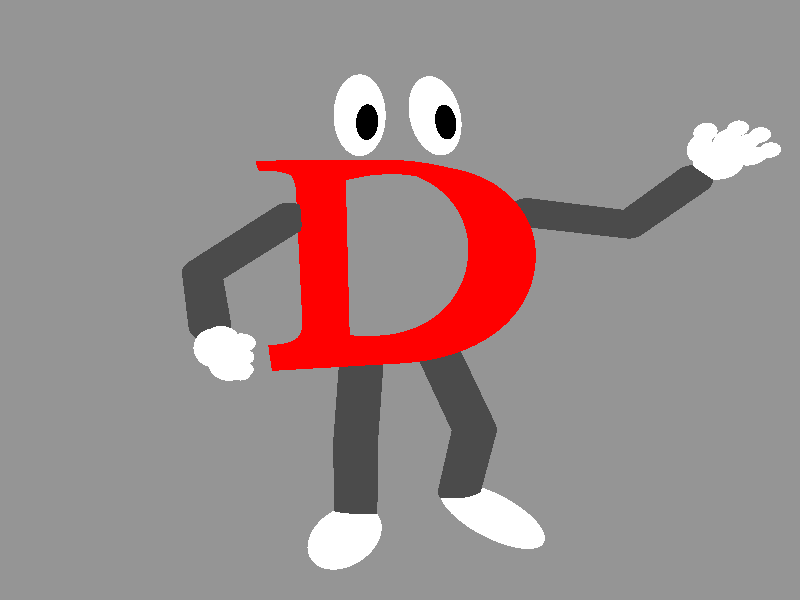 /*
 * Prospective mascot for D?
 */

#include "colors.inc"

#declare amb = 0.5;
#declare metalfin = finish {
	diffuse 0.1
	ambient 0.4
	specular 1
	metallic
	roughness 0.1
};

#declare limb_tex = texture {
	pigment { White*.07 }
	finish {
		diffuse .7
		specular .1
		roughness 1.0
	}
}

#declare hand_tex = texture {
	pigment { White }
	finish { diffuse 0.5 ambient amb }
}

#declare foot_tex = hand_tex;

#declare H = 0.75;
#declare W = 0.75;
#declare waist = -.3;
#declare body_thickness = .2;
#declare body_width = 0.7;

#local arm_rad = 0.05;
#local upper_arm_len = 0.3;
#local forearm_len = 0.25;
#local wrist_width = arm_rad * 1.5;
#local wrist_thickness = arm_rad;

#macro arm(raise_angle, fwd_angle, out_angle, elbow_angle, hand)
union {
	sphere {	// shoulder
		<0,0,0>, arm_rad
	}

	union {		// arm
		cylinder {	// upper arm
			<0, -upper_arm_len, 0>, <0,0,0>, arm_rad
		}

		union {		// lower arm
			sphere {	// elbow
				<0,0,0>, arm_rad
			}

			union {
				cylinder {	// forearm
					<0, -forearm_len+arm_rad/2, 0>, <0,0,0>,
					arm_rad
				}

				sphere {	// wrist
					<0, -forearm_len+arm_rad/2, 0>, arm_rad
				}

				// Hand
				object {
					hand
					translate <0, -forearm_len, 0>
				}

				rotate x*elbow_angle
			}
			translate <0, -upper_arm_len, 0>
		}
		rotate -y*shoulder_out_angle
		rotate x*shoulder_fwd_angle
		rotate z*shoulder_raise_angle
	}
}
#end

#declare palm_rad = arm_rad*1.2;

#macro hand(twist_angle, spread, fingers)
union {
	sphere {
		<0,0,0>, palm_rad
		scale <.75,1,1>
	}

	// Thumb (==fingers[0])
	object {
		fingers[0]

		rotate x*40
		rotate y*30
		translate <-palm_rad*.1, palm_rad*.4, -palm_rad*.8>
	}

	// Fingers
	#local i = 1;
	#while (i < dimension_size(fingers,1))
		//#local ang = (i-2)*45;
		#local ang = i*180/dimension_size(fingers,1) - 90;
		object {
			fingers[i]
			rotate -x*ang*.75
			translate <0, -palm_rad*.9, 0>
			rotate x*ang
		}
		#local i = i+1;
	#end

	rotate -y*twist_angle
	translate <0, -palm_rad, 0>
	texture { hand_tex }
}
#end

#macro digit(len,rad,joint_pos,base_angle,joint_angle)
union {
	sphere {
		<0,-.5,0>, .65
		scale <rad, len*joint_pos, rad>
	}
	sphere {
		<0,-.5,0>, .6
		scale <rad, len*(1-joint_pos), rad>
		rotate -z*joint_angle
		translate <0, -len*joint_pos, 0>
	}
	rotate -z*base_angle
}
#end

#declare thumb_len = 0.13;
#declare thumb_rad = 0.045;
#declare thumb_joint_pos = 0.6;

#macro thumb(base_angle,joint_angle)
	digit(thumb_len, thumb_rad, thumb_joint_pos, base_angle, joint_angle)
#end

#declare finger_len = 0.1;
//#declare finger_len = 0.00001;
#declare finger_rad = 0.04;
#declare finger_joint_pos = 0.6;	// ratio of finger_len

#macro finger(base_angle,joint_angle)
	digit(finger_len, finger_rad, finger_joint_pos, base_angle, joint_angle)
#end

#declare leg_rad = arm_rad*1.2;
#declare thigh_len = 0.3;
#declare lower_leg_len = thigh_len*1;

#macro leg(fwd_angle, out_angle, knee_angle, foot_angle)
union {
	cylinder {	// thigh
		<0,0,0>, <0, -thigh_len, 0>, leg_rad
	}

	union {	
		sphere {	// knee
			<0,0,0>, leg_rad
		}
		cylinder {	// lower leg
			<0,0,0>, <0, -lower_leg_len, 0>, leg_rad
		}
		union {	// foot
			sphere {
				<0,0,0>, leg_rad
				translate <0, 0, -leg_rad*.7>
				scale <1.5, .75, 3>
			}
			texture { foot_tex }
			translate <0, -lower_leg_len, 0>
		}
		rotate -x*knee_angle
		translate <0, -thigh_len, 0>
	}

	rotate x*fwd_angle
	rotate -y*out_angle
}
#end

//#declare eye_y = 0.68;
#declare eye_y = 0.7;
#declare left_eye_pos = <.65*body_width, eye_y, 0>;
#declare right_eye_pos = <.35*body_width, eye_y, 0>;
#declare eye_h = 0.25;
#declare eye_w = eye_h * .5;

#macro eye(v_angle, h_angle)
sphere {
	<0,1,0>/2, 1/2
	pigment {
		gradient -z
		color_map {
			[0.0 Black]
			[0.5 Black]
			[0.5 White]
			[1.0 White]
		}
		scale <1,1,1000>
		translate <0, 0, -.9>/2
	}
	finish {
		ambient amb
		phong .9
	}
	rotate x*v_angle
	rotate y*h_angle
	scale <eye_w, eye_h, eye_w>
}
#end

union {
	// Eyes
	object {	// left eye
		eye(-10,-10)
		rotate z*10
		translate left_eye_pos
	}
	object {	// right eye
		eye(-10,-10)
		rotate -z*1
		translate right_eye_pos
	}

	// Body (bo-D ?)
	text {
		ttf "timrom.ttf" "D" body_thickness 0
		pigment { Red }
		finish { metalfin }
		translate <0, 0, -body_thickness/2>
	}

	// Arms
	#local shoulder_y = 0.5;
	#local left_shoulder_x = body_width - 0.01;
	#local right_shoulder_x = 0.07;
	union {
		object {	// left arm
			#local shoulder_raise_angle = 80;
			#local shoulder_fwd_angle = 0;
			#local shoulder_out_angle = 60;
			#local elbow_angle = 70;
			#local wrist_twist = 30;

			#declare thumb1 = object { thumb(0,20) }
			#declare fing1 = object { finger(20,20) }

			#local fingers = array[4] {
				thumb1, fing1, fing1, fing1
			};

			arm(shoulder_raise_angle, shoulder_fwd_angle,
				shoulder_out_angle, elbow_angle,
				hand(wrist_twist, 0, fingers))

			translate <left_shoulder_x, shoulder_y, 0>
		}
		object {	// right arm
			#local shoulder_raise_angle = 50;
			#local shoulder_fwd_angle = -10;
			#local shoulder_out_angle = -30;
			#local elbow_angle = 80;
			#local wrist_twist = 45;

			#declare thumb1 = object { thumb(0,70) }
			#declare fing1 = object { finger(45,80) }
			#declare fingers = array[4] {
				thumb1,
				fing1,
				fing1,
				fing1
			};

			arm(shoulder_raise_angle, shoulder_fwd_angle,
				shoulder_out_angle, elbow_angle,
				hand(wrist_twist, 0, fingers))

			scale <-1,1,1>	// right arm = mirror image of left arm
			translate <right_shoulder_x, shoulder_y, 0>
		}

		texture { limb_tex }
	}

	// Legs
	#local hip_y = 0;
	#local left_leg_pos = <.65*body_width, hip_y, 0>;
	#local right_leg_pos = <.35*body_width, hip_y, 0>;
	union {
		object {	// left leg
			#local fwd_angle = 30;
			#local out_angle = 30;
			#local knee_angle = 40;
			#local foot_angle = 0;
			leg(fwd_angle, out_angle, knee_angle, foot_angle)

			translate left_leg_pos
		}

		object {	// right leg
			#local fwd_angle = 20;
			#local out_angle = 20;
			#local knee_angle = 15;
			#local foot_angle = 0;
			leg(fwd_angle, out_angle, knee_angle, foot_angle)

			scale <-1,1,1>	// right leg = mirror image of left leg
			translate right_leg_pos
		}
		texture { limb_tex }
	}

	translate <-body_width/2, waist, 0>
}

#local ruler = 0;
#if (ruler)
	union {
		cylinder {
			<0,0,0>, <0,H,0>, H/75
			pigment { Yellow }
			finish { metalfin }
		}

		cylinder {
			#local mark_h = 0.68;
			<0, mark_h, 0>, <0, mark_h - H/150, 0>, H/20
			pigment { Yellow }
			finish { metalfin }
		}

		cylinder {
			#local mark_h = 0.5;
			<0, mark_h, 0>, <0, mark_h - H/150, 0>, H/20
			pigment { Yellow }
			finish { metalfin }
		}

		cylinder {
			<-W,0,0>, <W,0,0>, H/75
			pigment { Yellow }
			finish { metalfin }
		}

		translate <0, waist, 0>
	}
#end

light_source { <100,400,-800> White }
background { White*0.3 }
camera {
	location <-.4, .5, -2>	// final view
	//location <-.3, .3, -1.5>
	//location <0, .3, -1>		// front view, near
	//location <-2, .5, -.4>	// right side view
	look_at <0, -.1, 0>

	//location <0, .4, -.5>
	//look_at <0, .4, 0>

	right x*3/3
}
